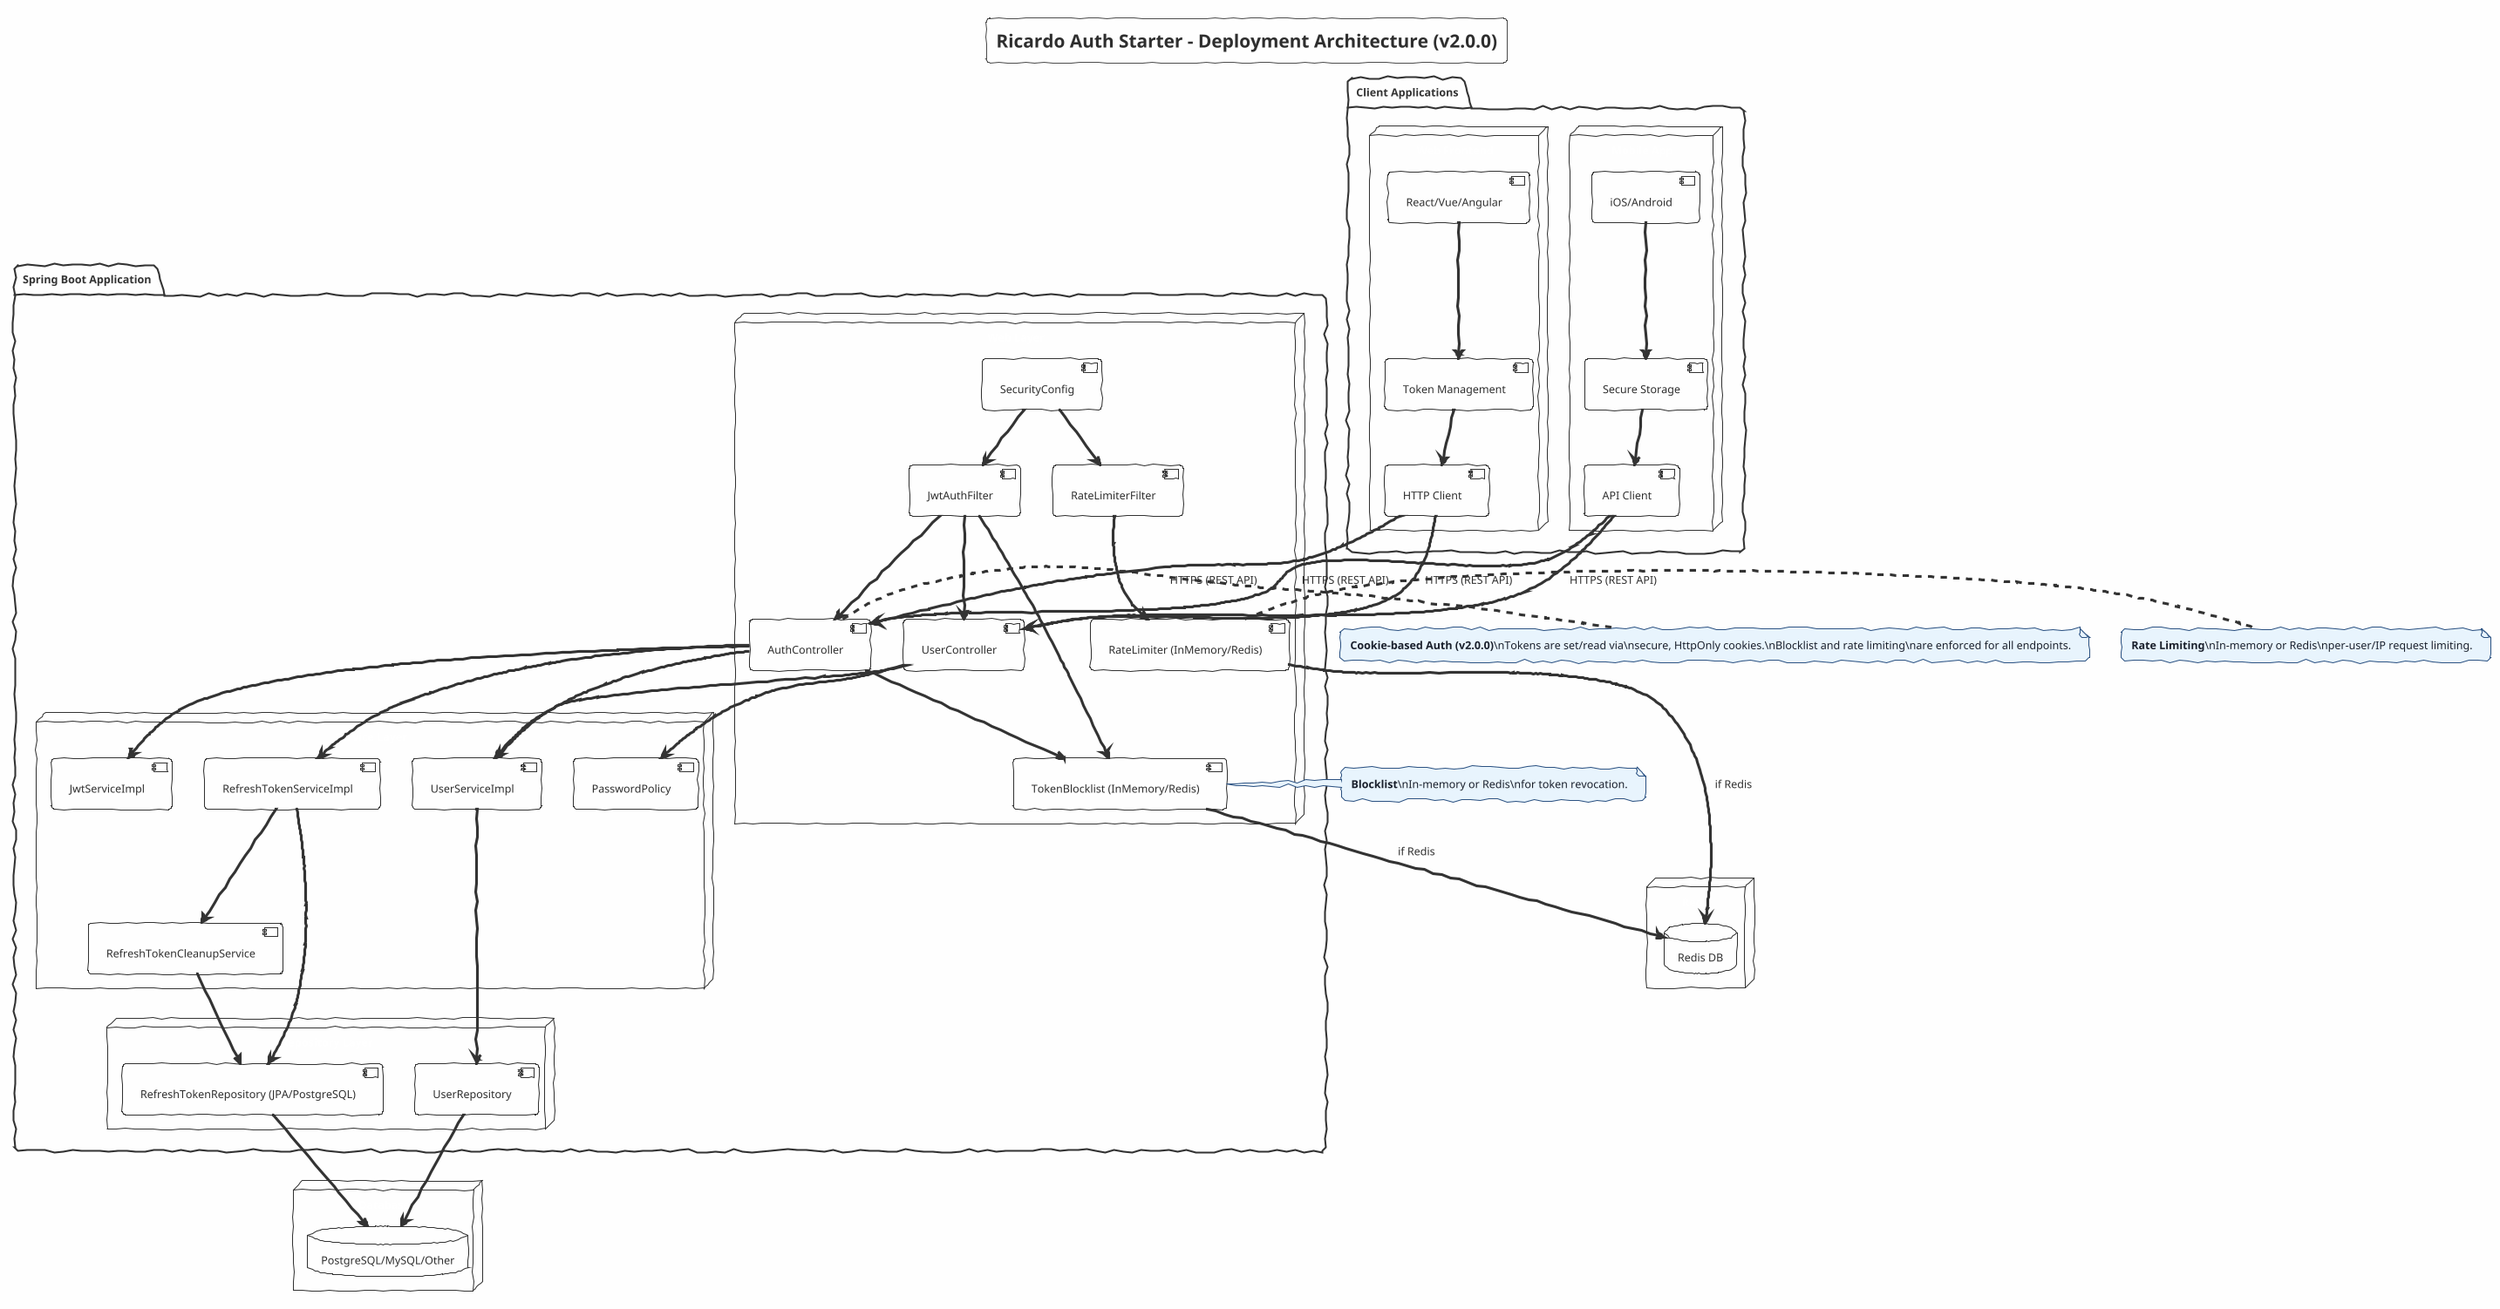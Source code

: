 @startuml Auth Starter - Deployment Architecture

!theme sketchy-outline
skinparam backgroundColor #FEFEFE
skinparam classBackgroundColor #F8F9FA
skinparam classBorderColor #6C757D
skinparam noteBackgroundColor #E8F4FD
skinparam noteBorderColor #2C5282
skinparam noteFontColor #1A202C

title Ricardo Auth Starter - Deployment Architecture (v2.0.0)

package "Client Applications" {
    node "Web Frontend" {
        component "React/Vue/Angular" as WebApp
        component "Token Management" as TokenMgmt
        component "HTTP Client" as HttpClient

        WebApp --> TokenMgmt
        TokenMgmt --> HttpClient
    }

    node "Mobile App" {
        component "iOS/Android" as MobileApp
        component "Secure Storage" as SecureStorage
        component "API Client" as APIClient

        MobileApp --> SecureStorage
        SecureStorage --> APIClient
    }


}

package "Spring Boot Application" {
    node "Web Layer" {
        component "AuthController" as AuthCtrl
        component "UserController" as UserCtrl
        component "JwtAuthFilter" as JwtFilter
        component "SecurityConfig" as SecConfig

        JwtFilter --> AuthCtrl
        JwtFilter --> UserCtrl

        ' NEW: Rate Limiter and Blocklist
        component "RateLimiterFilter" as RateLimiterF
        component "TokenBlocklist (InMemory/Redis)" as Blocklist
        component "RateLimiter (InMemory/Redis)" as RateLimiter

        SecConfig --> JwtFilter
        SecConfig --> RateLimiterF
        AuthCtrl --> Blocklist
        JwtFilter --> Blocklist
        RateLimiterF --> RateLimiter
    }

    node "Service Layer" {
        component "JwtServiceImpl" as JwtSvc
        component "RefreshTokenServiceImpl" as RefreshSvc
        component "UserServiceImpl" as UserSvc
        component "PasswordPolicy" as PassPol
        component "RefreshTokenCleanupService" as RefreshCleanup

        AuthCtrl --> JwtSvc
        AuthCtrl --> RefreshSvc
        AuthCtrl --> UserSvc
        UserCtrl --> UserSvc
        UserCtrl --> PassPol
        RefreshSvc --> RefreshCleanup
    }

    node "Repository Layer" {
        component "UserRepository" as UserRepo
        component "RefreshTokenRepository (JPA/PostgreSQL)" as RefreshRepo
        UserSvc --> UserRepo
        RefreshSvc --> RefreshRepo
        RefreshCleanup --> RefreshRepo
    }
}
  ' NEW: Client-to-API connections
    HttpClient --> AuthCtrl : HTTPS (REST API)
    HttpClient --> UserCtrl : HTTPS (REST API)
    APIClient --> AuthCtrl : HTTPS (REST API)
    APIClient --> UserCtrl : HTTPS (REST API)
' NEW: Redis and Database nodes
node "Redis" {
    database "Redis DB" as RedisDB
    Blocklist --> RedisDB : if Redis
    RateLimiter --> RedisDB : if Redis
}

node "Database" {
    database "PostgreSQL/MySQL/Other" as SQLDB
    UserRepo --> SQLDB
    RefreshRepo --> SQLDB
}

' NEW: Notes for cookies, blocklist, rate limiting
note right of AuthCtrl #E8F4FD
  **Cookie-based Auth (v2.0.0)**\nTokens are set/read via\nsecure, HttpOnly cookies.\nBlocklist and rate limiting\nare enforced for all endpoints.
end note

note right of Blocklist #E8F4FD
  **Blocklist**\nIn-memory or Redis\nfor token revocation.
end note

note right of RateLimiter #E8F4FD
  **Rate Limiting**\nIn-memory or Redis\nper-user/IP request limiting.
end note

@enduml